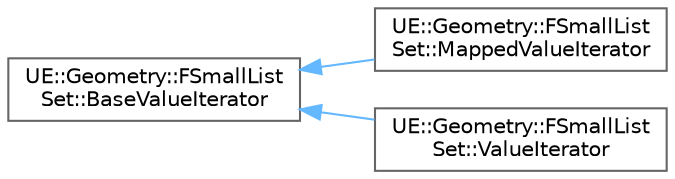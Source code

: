 digraph "Graphical Class Hierarchy"
{
 // INTERACTIVE_SVG=YES
 // LATEX_PDF_SIZE
  bgcolor="transparent";
  edge [fontname=Helvetica,fontsize=10,labelfontname=Helvetica,labelfontsize=10];
  node [fontname=Helvetica,fontsize=10,shape=box,height=0.2,width=0.4];
  rankdir="LR";
  Node0 [id="Node000000",label="UE::Geometry::FSmallList\lSet::BaseValueIterator",height=0.2,width=0.4,color="grey40", fillcolor="white", style="filled",URL="$d6/d09/classUE_1_1Geometry_1_1FSmallListSet_1_1BaseValueIterator.html",tooltip="BaseValueIterator is a base class for ValueIterator and MappedValueIterator below."];
  Node0 -> Node1 [id="edge9237_Node000000_Node000001",dir="back",color="steelblue1",style="solid",tooltip=" "];
  Node1 [id="Node000001",label="UE::Geometry::FSmallList\lSet::MappedValueIterator",height=0.2,width=0.4,color="grey40", fillcolor="white", style="filled",URL="$d2/d08/classUE_1_1Geometry_1_1FSmallListSet_1_1MappedValueIterator.html",tooltip="MappedValueIterator iterates over the values of a small list An optional mapping function can be prov..."];
  Node0 -> Node2 [id="edge9238_Node000000_Node000002",dir="back",color="steelblue1",style="solid",tooltip=" "];
  Node2 [id="Node000002",label="UE::Geometry::FSmallList\lSet::ValueIterator",height=0.2,width=0.4,color="grey40", fillcolor="white", style="filled",URL="$d6/dad/classUE_1_1Geometry_1_1FSmallListSet_1_1ValueIterator.html",tooltip="ValueIterator iterates over the values of a small list."];
}
